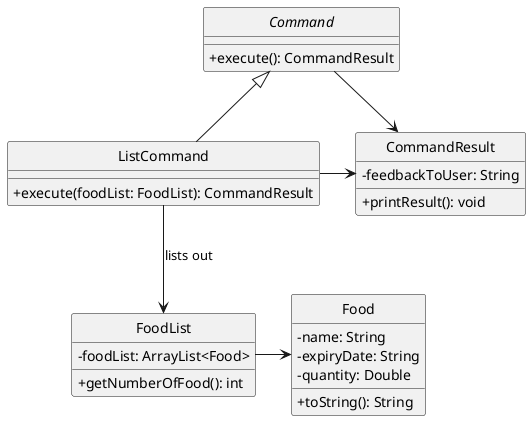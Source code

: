 @startuml
'https://plantuml.com/class-diagram

Command <|-- ListCommand
Command -> CommandResult
ListCommand -> CommandResult
ListCommand --> FoodList : lists out
FoodList -> Food

hide circle
skinparam classAttributeIconSize 0

abstract class Command{
    +execute(): CommandResult
}

class ListCommand {
    +execute(foodList: FoodList): CommandResult
}

class CommandResult {
    -feedbackToUser: String
    +printResult(): void
}

class FoodList {
    -foodList: ArrayList<Food>
    +getNumberOfFood(): int
}


class Food{
    - name: String
    - expiryDate: String
    - quantity: Double

    + toString(): String
}

@enduml